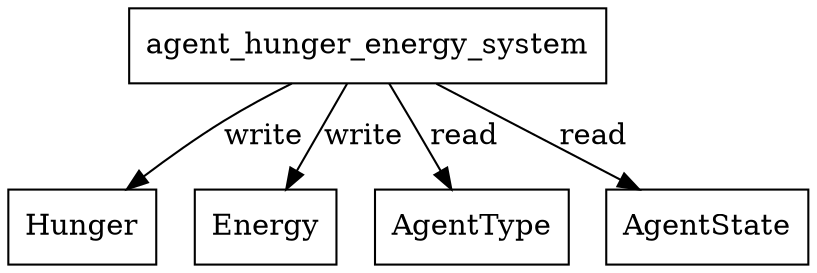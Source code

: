 digraph agent_hunger_energy_system {
    node [shape=box]
    agent_hunger_energy_system -> Hunger [label="write"]
    agent_hunger_energy_system -> Energy [label="write"]
    agent_hunger_energy_system -> AgentType [label="read"]
    agent_hunger_energy_system -> AgentState [label="read"]
}
